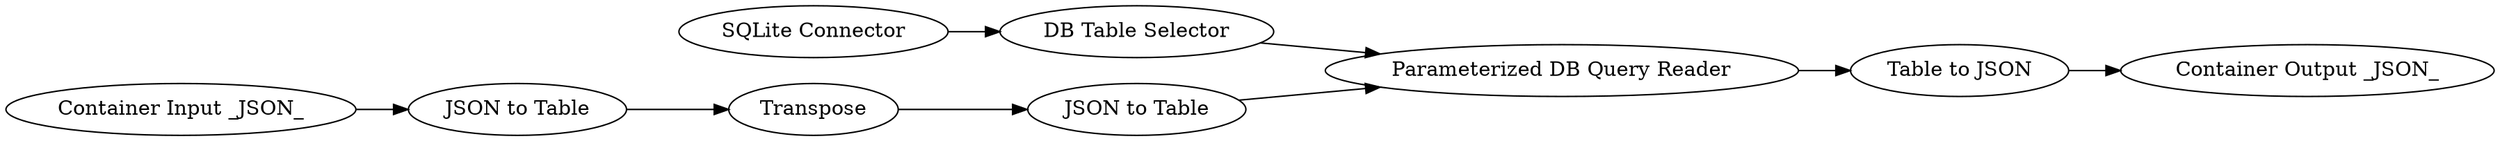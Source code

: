 digraph {
	182 [label="Container Output _JSON_"]
	183 [label="Table to JSON"]
	201 [label="Container Input _JSON_"]
	214 [label="SQLite Connector"]
	215 [label="DB Table Selector"]
	216 [label="Parameterized DB Query Reader"]
	217 [label="JSON to Table"]
	218 [label=Transpose]
	219 [label="JSON to Table"]
	183 -> 182
	201 -> 217
	214 -> 215
	215 -> 216
	216 -> 183
	217 -> 218
	218 -> 219
	219 -> 216
	rankdir=LR
}
